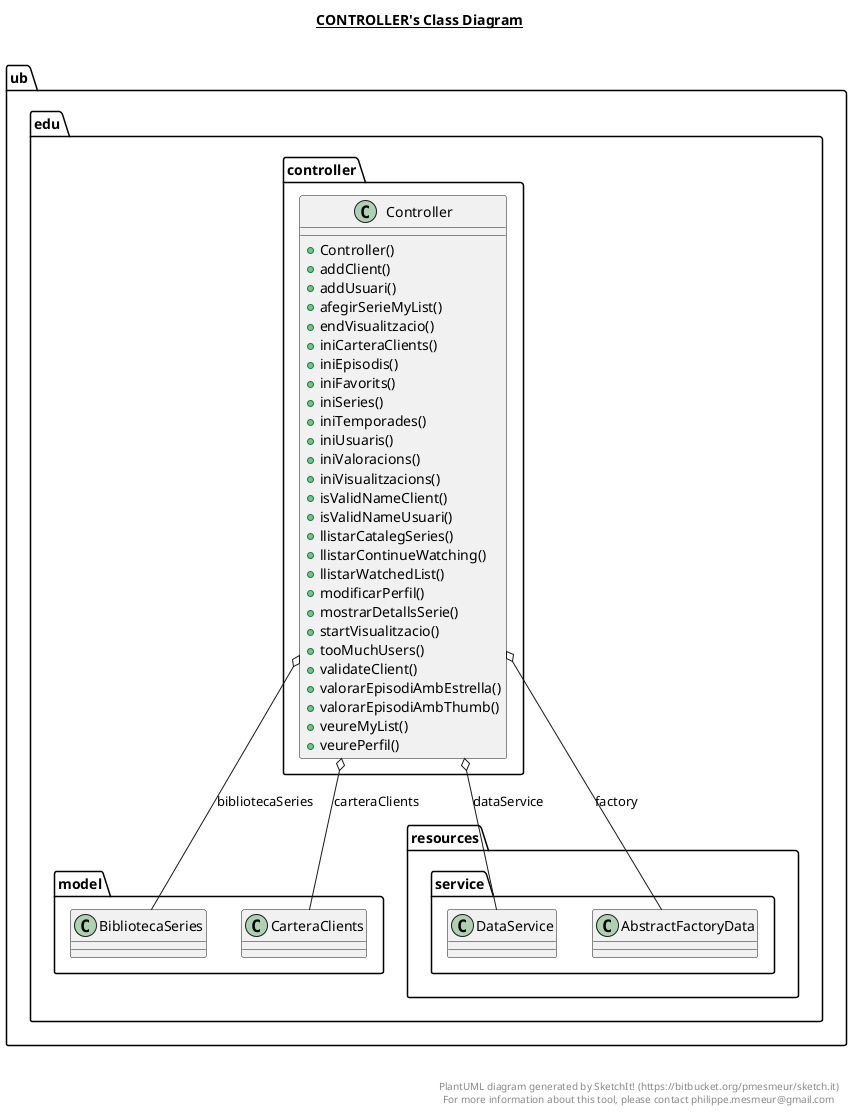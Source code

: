 @startuml

title __CONTROLLER's Class Diagram__\n

  namespace ub.edu.controller {
    class ub.edu.controller.Controller {
        + Controller()
        + addClient()
        + addUsuari()
        + afegirSerieMyList()
        + endVisualitzacio()
        + iniCarteraClients()
        + iniEpisodis()
        + iniFavorits()
        + iniSeries()
        + iniTemporades()
        + iniUsuaris()
        + iniValoracions()
        + iniVisualitzacions()
        + isValidNameClient()
        + isValidNameUsuari()
        + llistarCatalegSeries()
        + llistarContinueWatching()
        + llistarWatchedList()
        + modificarPerfil()
        + mostrarDetallsSerie()
        + startVisualitzacio()
        + tooMuchUsers()
        + validateClient()
        + valorarEpisodiAmbEstrella()
        + valorarEpisodiAmbThumb()
        + veureMyList()
        + veurePerfil()
    }
  }
  

  ub.edu.controller.Controller o-- ub.edu.model.BibliotecaSeries : bibliotecaSeries
  ub.edu.controller.Controller o-- ub.edu.model.CarteraClients : carteraClients
  ub.edu.controller.Controller o-- ub.edu.resources.service.DataService : dataService
  ub.edu.controller.Controller o-- ub.edu.resources.service.AbstractFactoryData : factory


right footer


PlantUML diagram generated by SketchIt! (https://bitbucket.org/pmesmeur/sketch.it)
For more information about this tool, please contact philippe.mesmeur@gmail.com
endfooter

@enduml
